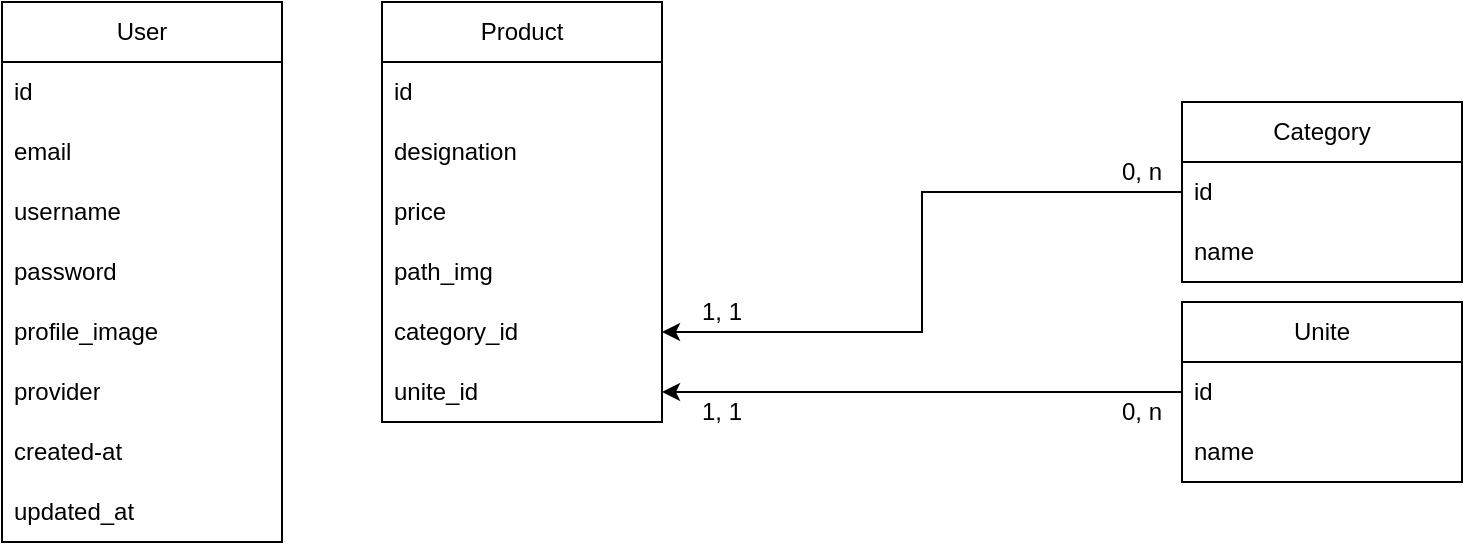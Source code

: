 <mxfile version="23.0.2" type="device">
  <diagram name="Page-1" id="SinCFJ4FQiYJQGdE5BRo">
    <mxGraphModel dx="954" dy="656" grid="1" gridSize="10" guides="1" tooltips="1" connect="1" arrows="1" fold="1" page="1" pageScale="1" pageWidth="827" pageHeight="1169" math="0" shadow="0">
      <root>
        <mxCell id="0" />
        <mxCell id="1" parent="0" />
        <mxCell id="be0yVYKJxUa1-e_JDZGr-1" value="Product" style="swimlane;fontStyle=0;childLayout=stackLayout;horizontal=1;startSize=30;horizontalStack=0;resizeParent=1;resizeParentMax=0;resizeLast=0;collapsible=0;marginBottom=0;whiteSpace=wrap;html=1;" parent="1" vertex="1">
          <mxGeometry x="240" y="230" width="140" height="210" as="geometry" />
        </mxCell>
        <mxCell id="be0yVYKJxUa1-e_JDZGr-2" value="id" style="text;strokeColor=none;fillColor=none;align=left;verticalAlign=middle;spacingLeft=4;spacingRight=4;overflow=hidden;points=[[0,0.5],[1,0.5]];portConstraint=eastwest;rotatable=0;whiteSpace=wrap;html=1;" parent="be0yVYKJxUa1-e_JDZGr-1" vertex="1">
          <mxGeometry y="30" width="140" height="30" as="geometry" />
        </mxCell>
        <mxCell id="be0yVYKJxUa1-e_JDZGr-3" value="designation" style="text;strokeColor=none;fillColor=none;align=left;verticalAlign=middle;spacingLeft=4;spacingRight=4;overflow=hidden;points=[[0,0.5],[1,0.5]];portConstraint=eastwest;rotatable=0;whiteSpace=wrap;html=1;" parent="be0yVYKJxUa1-e_JDZGr-1" vertex="1">
          <mxGeometry y="60" width="140" height="30" as="geometry" />
        </mxCell>
        <mxCell id="be0yVYKJxUa1-e_JDZGr-4" value="price" style="text;strokeColor=none;fillColor=none;align=left;verticalAlign=middle;spacingLeft=4;spacingRight=4;overflow=hidden;points=[[0,0.5],[1,0.5]];portConstraint=eastwest;rotatable=0;whiteSpace=wrap;html=1;" parent="be0yVYKJxUa1-e_JDZGr-1" vertex="1">
          <mxGeometry y="90" width="140" height="30" as="geometry" />
        </mxCell>
        <mxCell id="be0yVYKJxUa1-e_JDZGr-6" value="path_img" style="text;strokeColor=none;fillColor=none;align=left;verticalAlign=middle;spacingLeft=4;spacingRight=4;overflow=hidden;points=[[0,0.5],[1,0.5]];portConstraint=eastwest;rotatable=0;whiteSpace=wrap;html=1;" parent="be0yVYKJxUa1-e_JDZGr-1" vertex="1">
          <mxGeometry y="120" width="140" height="30" as="geometry" />
        </mxCell>
        <mxCell id="be0yVYKJxUa1-e_JDZGr-5" value="category_id" style="text;strokeColor=none;fillColor=none;align=left;verticalAlign=middle;spacingLeft=4;spacingRight=4;overflow=hidden;points=[[0,0.5],[1,0.5]];portConstraint=eastwest;rotatable=0;whiteSpace=wrap;html=1;" parent="be0yVYKJxUa1-e_JDZGr-1" vertex="1">
          <mxGeometry y="150" width="140" height="30" as="geometry" />
        </mxCell>
        <mxCell id="qlxtk3gNVyl_1YvR5OgX-1" value="unite_id" style="text;strokeColor=none;fillColor=none;align=left;verticalAlign=middle;spacingLeft=4;spacingRight=4;overflow=hidden;points=[[0,0.5],[1,0.5]];portConstraint=eastwest;rotatable=0;whiteSpace=wrap;html=1;" parent="be0yVYKJxUa1-e_JDZGr-1" vertex="1">
          <mxGeometry y="180" width="140" height="30" as="geometry" />
        </mxCell>
        <mxCell id="be0yVYKJxUa1-e_JDZGr-7" value="Category" style="swimlane;fontStyle=0;childLayout=stackLayout;horizontal=1;startSize=30;horizontalStack=0;resizeParent=1;resizeParentMax=0;resizeLast=0;collapsible=0;marginBottom=0;whiteSpace=wrap;html=1;" parent="1" vertex="1">
          <mxGeometry x="640" y="280" width="140" height="90" as="geometry" />
        </mxCell>
        <mxCell id="be0yVYKJxUa1-e_JDZGr-9" value="id" style="text;strokeColor=none;fillColor=none;align=left;verticalAlign=middle;spacingLeft=4;spacingRight=4;overflow=hidden;points=[[0,0.5],[1,0.5]];portConstraint=eastwest;rotatable=0;whiteSpace=wrap;html=1;" parent="be0yVYKJxUa1-e_JDZGr-7" vertex="1">
          <mxGeometry y="30" width="140" height="30" as="geometry" />
        </mxCell>
        <mxCell id="be0yVYKJxUa1-e_JDZGr-10" value="name" style="text;strokeColor=none;fillColor=none;align=left;verticalAlign=middle;spacingLeft=4;spacingRight=4;overflow=hidden;points=[[0,0.5],[1,0.5]];portConstraint=eastwest;rotatable=0;whiteSpace=wrap;html=1;" parent="be0yVYKJxUa1-e_JDZGr-7" vertex="1">
          <mxGeometry y="60" width="140" height="30" as="geometry" />
        </mxCell>
        <mxCell id="be0yVYKJxUa1-e_JDZGr-12" style="edgeStyle=orthogonalEdgeStyle;rounded=0;orthogonalLoop=1;jettySize=auto;html=1;entryX=1;entryY=0.5;entryDx=0;entryDy=0;" parent="1" source="be0yVYKJxUa1-e_JDZGr-9" target="be0yVYKJxUa1-e_JDZGr-5" edge="1">
          <mxGeometry relative="1" as="geometry" />
        </mxCell>
        <mxCell id="be0yVYKJxUa1-e_JDZGr-13" value="1, 1" style="text;html=1;strokeColor=none;fillColor=none;align=center;verticalAlign=middle;whiteSpace=wrap;rounded=0;" parent="1" vertex="1">
          <mxGeometry x="380" y="420" width="60" height="30" as="geometry" />
        </mxCell>
        <mxCell id="be0yVYKJxUa1-e_JDZGr-14" value="0, n" style="text;html=1;strokeColor=none;fillColor=none;align=center;verticalAlign=middle;whiteSpace=wrap;rounded=0;" parent="1" vertex="1">
          <mxGeometry x="590" y="300" width="60" height="30" as="geometry" />
        </mxCell>
        <mxCell id="qlxtk3gNVyl_1YvR5OgX-2" value="Unite" style="swimlane;fontStyle=0;childLayout=stackLayout;horizontal=1;startSize=30;horizontalStack=0;resizeParent=1;resizeParentMax=0;resizeLast=0;collapsible=0;marginBottom=0;whiteSpace=wrap;html=1;" parent="1" vertex="1">
          <mxGeometry x="640" y="380" width="140" height="90" as="geometry" />
        </mxCell>
        <mxCell id="qlxtk3gNVyl_1YvR5OgX-3" value="id" style="text;strokeColor=none;fillColor=none;align=left;verticalAlign=middle;spacingLeft=4;spacingRight=4;overflow=hidden;points=[[0,0.5],[1,0.5]];portConstraint=eastwest;rotatable=0;whiteSpace=wrap;html=1;" parent="qlxtk3gNVyl_1YvR5OgX-2" vertex="1">
          <mxGeometry y="30" width="140" height="30" as="geometry" />
        </mxCell>
        <mxCell id="qlxtk3gNVyl_1YvR5OgX-4" value="name" style="text;strokeColor=none;fillColor=none;align=left;verticalAlign=middle;spacingLeft=4;spacingRight=4;overflow=hidden;points=[[0,0.5],[1,0.5]];portConstraint=eastwest;rotatable=0;whiteSpace=wrap;html=1;" parent="qlxtk3gNVyl_1YvR5OgX-2" vertex="1">
          <mxGeometry y="60" width="140" height="30" as="geometry" />
        </mxCell>
        <mxCell id="qlxtk3gNVyl_1YvR5OgX-5" style="edgeStyle=orthogonalEdgeStyle;rounded=0;orthogonalLoop=1;jettySize=auto;html=1;entryX=1;entryY=0.5;entryDx=0;entryDy=0;" parent="1" source="qlxtk3gNVyl_1YvR5OgX-3" target="qlxtk3gNVyl_1YvR5OgX-1" edge="1">
          <mxGeometry relative="1" as="geometry" />
        </mxCell>
        <mxCell id="qlxtk3gNVyl_1YvR5OgX-6" value="1, 1" style="text;html=1;strokeColor=none;fillColor=none;align=center;verticalAlign=middle;whiteSpace=wrap;rounded=0;" parent="1" vertex="1">
          <mxGeometry x="380" y="370" width="60" height="30" as="geometry" />
        </mxCell>
        <mxCell id="qlxtk3gNVyl_1YvR5OgX-7" value="0, n" style="text;html=1;strokeColor=none;fillColor=none;align=center;verticalAlign=middle;whiteSpace=wrap;rounded=0;" parent="1" vertex="1">
          <mxGeometry x="590" y="420" width="60" height="30" as="geometry" />
        </mxCell>
        <mxCell id="Dd6cTpTHQPBAQ5MJ4dIH-1" value="User" style="swimlane;fontStyle=0;childLayout=stackLayout;horizontal=1;startSize=30;horizontalStack=0;resizeParent=1;resizeParentMax=0;resizeLast=0;collapsible=0;marginBottom=0;whiteSpace=wrap;html=1;expand=1;" parent="1" vertex="1">
          <mxGeometry x="50" y="230" width="140" height="270" as="geometry" />
        </mxCell>
        <mxCell id="Dd6cTpTHQPBAQ5MJ4dIH-2" value="id" style="text;strokeColor=none;fillColor=none;align=left;verticalAlign=middle;spacingLeft=4;spacingRight=4;overflow=hidden;points=[[0,0.5],[1,0.5]];portConstraint=eastwest;rotatable=0;whiteSpace=wrap;html=1;" parent="Dd6cTpTHQPBAQ5MJ4dIH-1" vertex="1">
          <mxGeometry y="30" width="140" height="30" as="geometry" />
        </mxCell>
        <mxCell id="Dd6cTpTHQPBAQ5MJ4dIH-3" value="email" style="text;strokeColor=none;fillColor=none;align=left;verticalAlign=middle;spacingLeft=4;spacingRight=4;overflow=hidden;points=[[0,0.5],[1,0.5]];portConstraint=eastwest;rotatable=0;whiteSpace=wrap;html=1;" parent="Dd6cTpTHQPBAQ5MJ4dIH-1" vertex="1">
          <mxGeometry y="60" width="140" height="30" as="geometry" />
        </mxCell>
        <mxCell id="Dd6cTpTHQPBAQ5MJ4dIH-4" value="username" style="text;strokeColor=none;fillColor=none;align=left;verticalAlign=middle;spacingLeft=4;spacingRight=4;overflow=hidden;points=[[0,0.5],[1,0.5]];portConstraint=eastwest;rotatable=0;whiteSpace=wrap;html=1;" parent="Dd6cTpTHQPBAQ5MJ4dIH-1" vertex="1">
          <mxGeometry y="90" width="140" height="30" as="geometry" />
        </mxCell>
        <mxCell id="Dd6cTpTHQPBAQ5MJ4dIH-5" value="password" style="text;strokeColor=none;fillColor=none;align=left;verticalAlign=middle;spacingLeft=4;spacingRight=4;overflow=hidden;points=[[0,0.5],[1,0.5]];portConstraint=eastwest;rotatable=0;whiteSpace=wrap;html=1;" parent="Dd6cTpTHQPBAQ5MJ4dIH-1" vertex="1">
          <mxGeometry y="120" width="140" height="30" as="geometry" />
        </mxCell>
        <mxCell id="Dd6cTpTHQPBAQ5MJ4dIH-6" value="profile_image" style="text;strokeColor=none;fillColor=none;align=left;verticalAlign=middle;spacingLeft=4;spacingRight=4;overflow=hidden;points=[[0,0.5],[1,0.5]];portConstraint=eastwest;rotatable=0;whiteSpace=wrap;html=1;" parent="Dd6cTpTHQPBAQ5MJ4dIH-1" vertex="1">
          <mxGeometry y="150" width="140" height="30" as="geometry" />
        </mxCell>
        <mxCell id="8Cd5xmqlyfAYffB5OeRK-1" value="provider" style="text;strokeColor=none;fillColor=none;align=left;verticalAlign=middle;spacingLeft=4;spacingRight=4;overflow=hidden;points=[[0,0.5],[1,0.5]];portConstraint=eastwest;rotatable=0;whiteSpace=wrap;html=1;" vertex="1" parent="Dd6cTpTHQPBAQ5MJ4dIH-1">
          <mxGeometry y="180" width="140" height="30" as="geometry" />
        </mxCell>
        <mxCell id="Dd6cTpTHQPBAQ5MJ4dIH-7" value="created-at" style="text;strokeColor=none;fillColor=none;align=left;verticalAlign=middle;spacingLeft=4;spacingRight=4;overflow=hidden;points=[[0,0.5],[1,0.5]];portConstraint=eastwest;rotatable=0;whiteSpace=wrap;html=1;" parent="Dd6cTpTHQPBAQ5MJ4dIH-1" vertex="1">
          <mxGeometry y="210" width="140" height="30" as="geometry" />
        </mxCell>
        <mxCell id="Dd6cTpTHQPBAQ5MJ4dIH-8" value="updated_at" style="text;strokeColor=none;fillColor=none;align=left;verticalAlign=middle;spacingLeft=4;spacingRight=4;overflow=hidden;points=[[0,0.5],[1,0.5]];portConstraint=eastwest;rotatable=0;whiteSpace=wrap;html=1;" parent="Dd6cTpTHQPBAQ5MJ4dIH-1" vertex="1">
          <mxGeometry y="240" width="140" height="30" as="geometry" />
        </mxCell>
      </root>
    </mxGraphModel>
  </diagram>
</mxfile>
